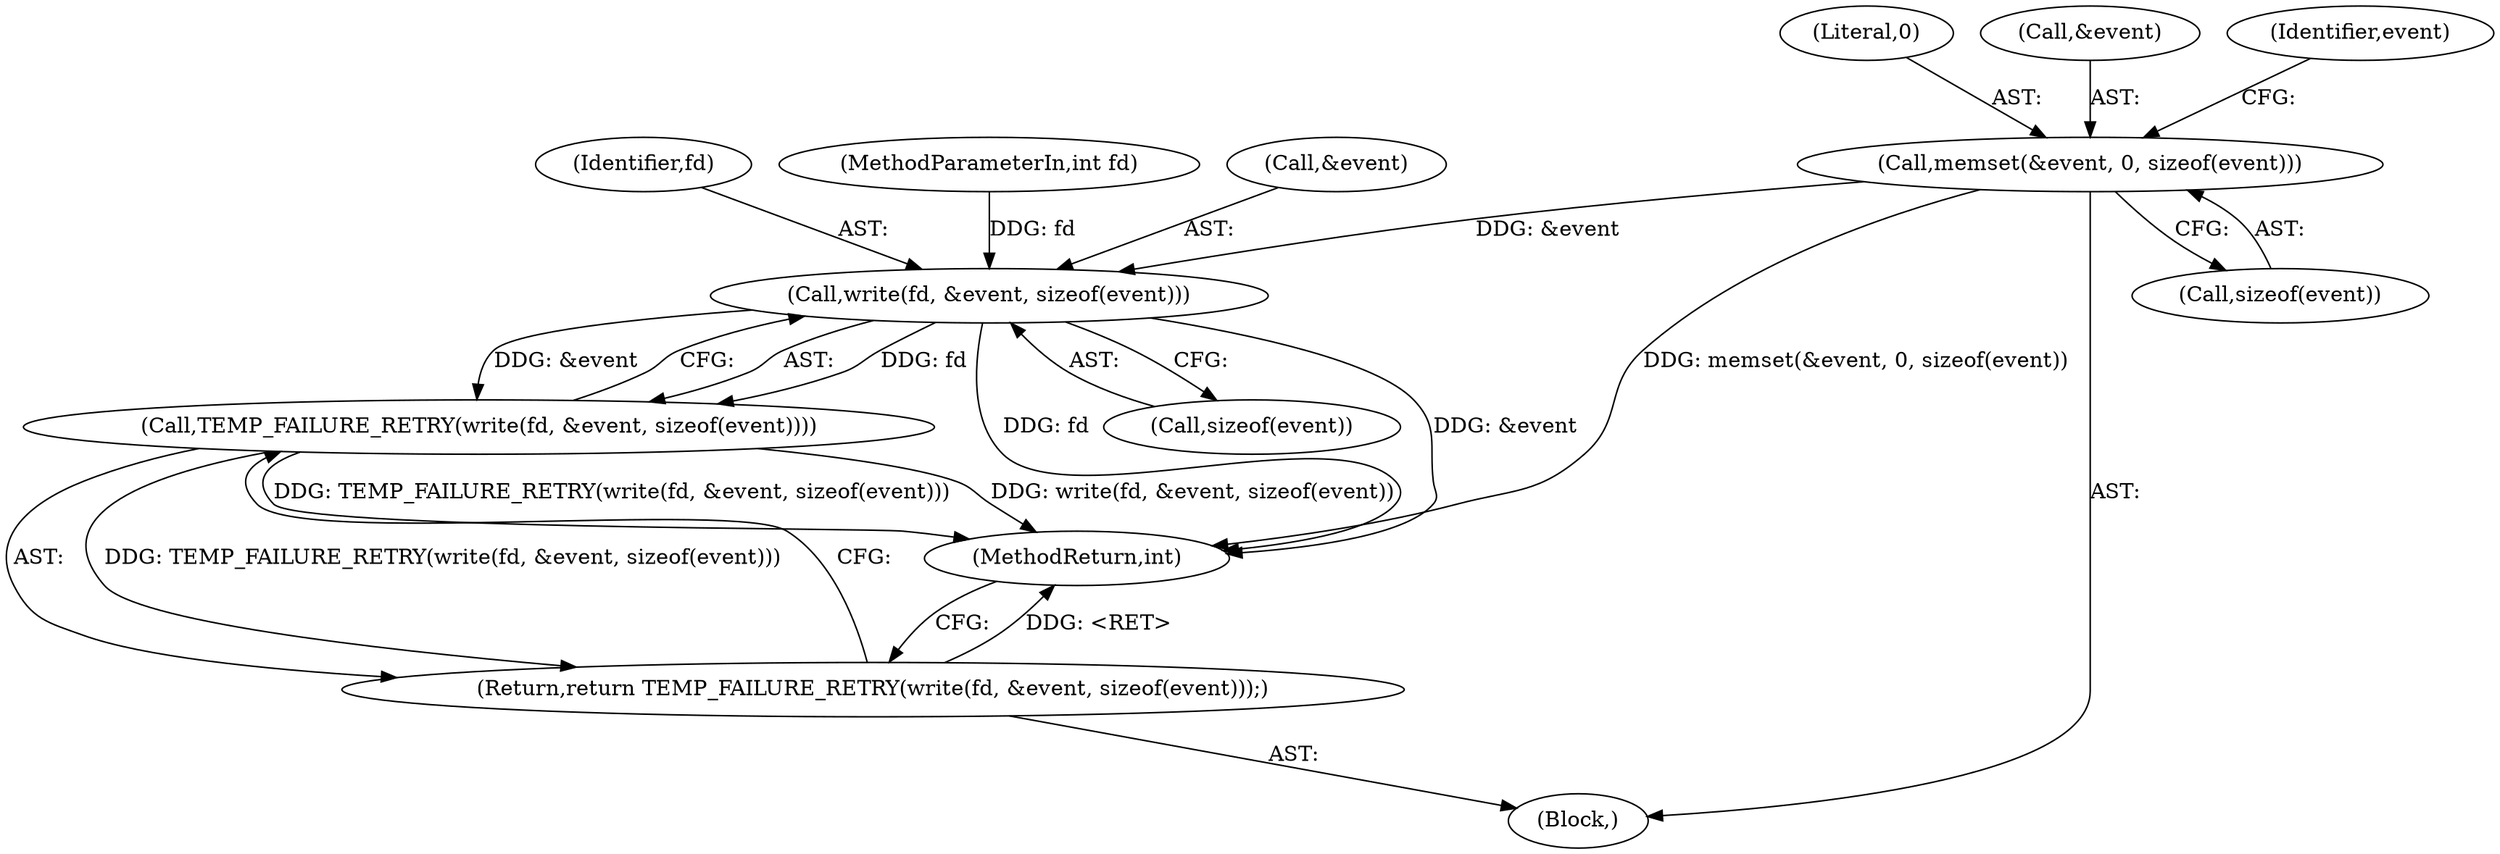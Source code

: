 digraph "0_Android_472271b153c5dc53c28beac55480a8d8434b2d5c_28@API" {
"1000113" [label="(Call,memset(&event, 0, sizeof(event)))"];
"1000136" [label="(Call,write(fd, &event, sizeof(event)))"];
"1000135" [label="(Call,TEMP_FAILURE_RETRY(write(fd, &event, sizeof(event))))"];
"1000134" [label="(Return,return TEMP_FAILURE_RETRY(write(fd, &event, sizeof(event)));)"];
"1000113" [label="(Call,memset(&event, 0, sizeof(event)))"];
"1000116" [label="(Literal,0)"];
"1000117" [label="(Call,sizeof(event))"];
"1000114" [label="(Call,&event)"];
"1000135" [label="(Call,TEMP_FAILURE_RETRY(write(fd, &event, sizeof(event))))"];
"1000137" [label="(Identifier,fd)"];
"1000121" [label="(Identifier,event)"];
"1000142" [label="(MethodReturn,int)"];
"1000140" [label="(Call,sizeof(event))"];
"1000105" [label="(Block,)"];
"1000101" [label="(MethodParameterIn,int fd)"];
"1000138" [label="(Call,&event)"];
"1000134" [label="(Return,return TEMP_FAILURE_RETRY(write(fd, &event, sizeof(event)));)"];
"1000136" [label="(Call,write(fd, &event, sizeof(event)))"];
"1000113" -> "1000105"  [label="AST: "];
"1000113" -> "1000117"  [label="CFG: "];
"1000114" -> "1000113"  [label="AST: "];
"1000116" -> "1000113"  [label="AST: "];
"1000117" -> "1000113"  [label="AST: "];
"1000121" -> "1000113"  [label="CFG: "];
"1000113" -> "1000142"  [label="DDG: memset(&event, 0, sizeof(event))"];
"1000113" -> "1000136"  [label="DDG: &event"];
"1000136" -> "1000135"  [label="AST: "];
"1000136" -> "1000140"  [label="CFG: "];
"1000137" -> "1000136"  [label="AST: "];
"1000138" -> "1000136"  [label="AST: "];
"1000140" -> "1000136"  [label="AST: "];
"1000135" -> "1000136"  [label="CFG: "];
"1000136" -> "1000142"  [label="DDG: &event"];
"1000136" -> "1000142"  [label="DDG: fd"];
"1000136" -> "1000135"  [label="DDG: fd"];
"1000136" -> "1000135"  [label="DDG: &event"];
"1000101" -> "1000136"  [label="DDG: fd"];
"1000135" -> "1000134"  [label="AST: "];
"1000134" -> "1000135"  [label="CFG: "];
"1000135" -> "1000142"  [label="DDG: write(fd, &event, sizeof(event))"];
"1000135" -> "1000142"  [label="DDG: TEMP_FAILURE_RETRY(write(fd, &event, sizeof(event)))"];
"1000135" -> "1000134"  [label="DDG: TEMP_FAILURE_RETRY(write(fd, &event, sizeof(event)))"];
"1000134" -> "1000105"  [label="AST: "];
"1000142" -> "1000134"  [label="CFG: "];
"1000134" -> "1000142"  [label="DDG: <RET>"];
}
